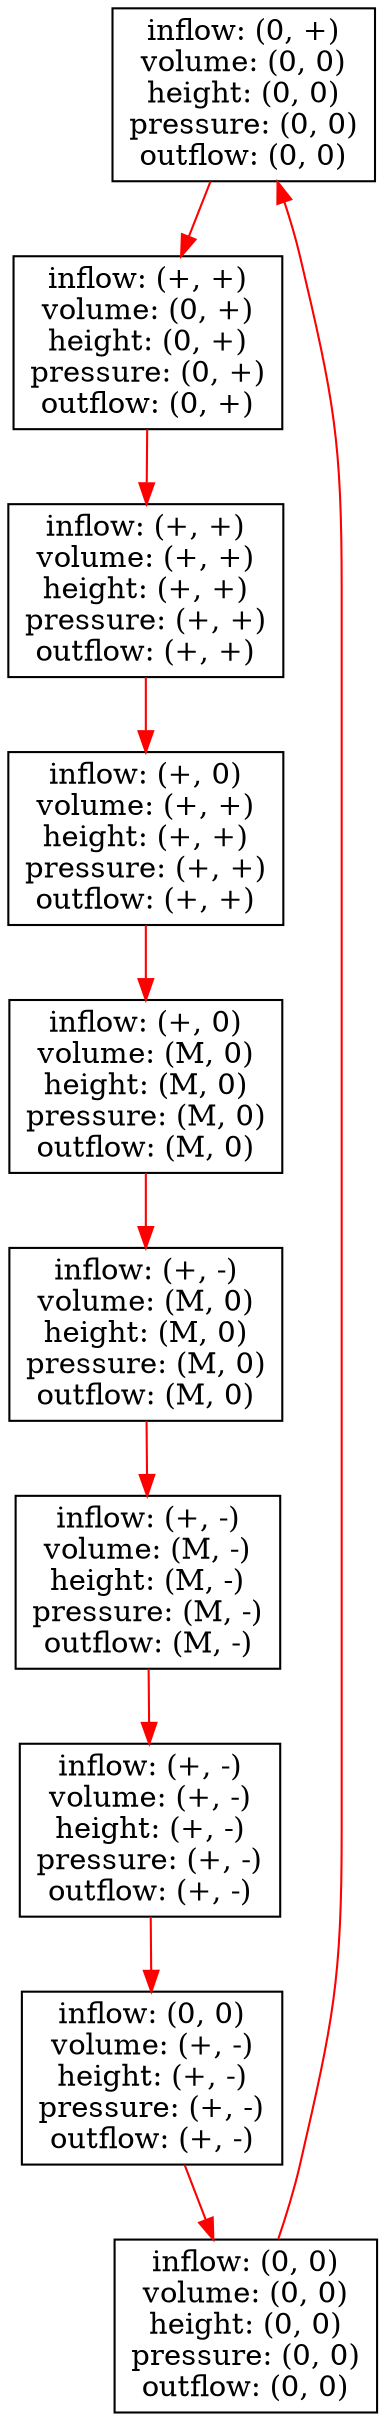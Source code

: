 digraph "State Graph" {
	"000+000000" [label="inflow: (0, +)
volume: (0, 0)
height: (0, 0)
pressure: (0, 0)
outflow: (0, 0)" shape=box]
	0000000000 -> "000+000000" [color=red]
	"0+++0+0+0+" [label="inflow: (+, +)
volume: (0, +)
height: (0, +)
pressure: (0, +)
outflow: (0, +)" shape=box]
	"000+000000" -> "0+++0+0+0+" [color=red]
	"++++++++++" [label="inflow: (+, +)
volume: (+, +)
height: (+, +)
pressure: (+, +)
outflow: (+, +)" shape=box]
	"0+++0+0+0+" -> "++++++++++" [color=red]
	"+++0++++++" [label="inflow: (+, 0)
volume: (+, +)
height: (+, +)
pressure: (+, +)
outflow: (+, +)" shape=box]
	"++++++++++" -> "+++0++++++" [color=red]
	"M0+0M0M0M0" [label="inflow: (+, 0)
volume: (M, 0)
height: (M, 0)
pressure: (M, 0)
outflow: (M, 0)" shape=box]
	"+++0++++++" -> "M0+0M0M0M0" [color=red]
	"M0+-M0M0M0" [label="inflow: (+, -)
volume: (M, 0)
height: (M, 0)
pressure: (M, 0)
outflow: (M, 0)" shape=box]
	"M0+0M0M0M0" -> "M0+-M0M0M0" [color=red]
	"M-+-M-M-M-" [label="inflow: (+, -)
volume: (M, -)
height: (M, -)
pressure: (M, -)
outflow: (M, -)" shape=box]
	"M0+-M0M0M0" -> "M-+-M-M-M-" [color=red]
	"+-+-+-+-+-" [label="inflow: (+, -)
volume: (+, -)
height: (+, -)
pressure: (+, -)
outflow: (+, -)" shape=box]
	"M-+-M-M-M-" -> "+-+-+-+-+-" [color=red]
	"+-00+-+-+-" [label="inflow: (0, 0)
volume: (+, -)
height: (+, -)
pressure: (+, -)
outflow: (+, -)" shape=box]
	"+-+-+-+-+-" -> "+-00+-+-+-" [color=red]
	0000000000 [label="inflow: (0, 0)
volume: (0, 0)
height: (0, 0)
pressure: (0, 0)
outflow: (0, 0)" shape=box]
	"+-00+-+-+-" -> 0000000000 [color=red]
}
